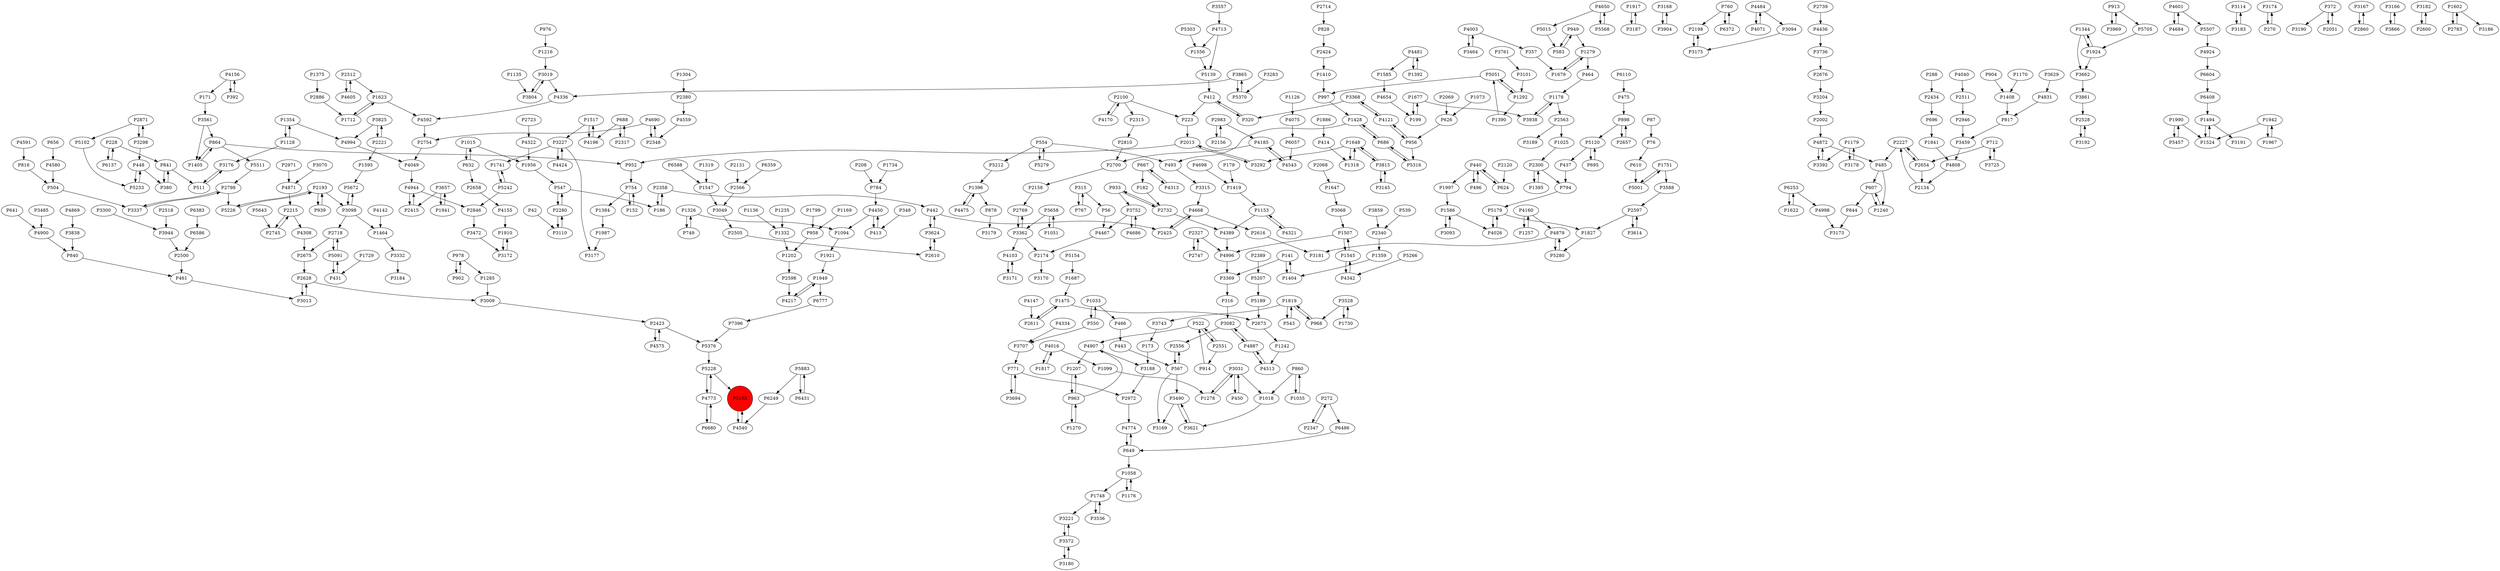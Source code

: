 digraph {
	P1428 -> P493
	P3031 -> P1278
	P1917 -> P3187
	P1319 -> P1547
	P1921 -> P1949
	P2971 -> P4871
	P3572 -> P3180
	P3168 -> P3904
	P3188 -> P2972
	P4389 -> P4996
	P1712 -> P1623
	P667 -> P182
	P3098 -> P1464
	P760 -> P2198
	P1687 -> P1475
	P5303 -> P1556
	P6110 -> P475
	P3761 -> P3101
	P6253 -> P1622
	P6680 -> P4773
	P1242 -> P4513
	P2300 -> P1395
	P3031 -> P1018
	P5280 -> P4879
	P4436 -> P3736
	P4654 -> P199
	P1819 -> P3743
	P504 -> P3337
	P864 -> P5511
	P554 -> P5279
	P5568 -> P4650
	P437 -> P794
	P2327 -> P2747
	P939 -> P2193
	P1344 -> P1924
	P3101 -> P1292
	P2300 -> P794
	P816 -> P504
	P1240 -> P607
	P5705 -> P1924
	P4924 -> P6604
	P357 -> P1679
	P4450 -> P413
	P1216 -> P3019
	P3838 -> P840
	P828 -> P2424
	P2002 -> P4872
	P3082 -> P4887
	P696 -> P1841
	P840 -> P461
	P4879 -> P5280
	P2654 -> P2134
	P5179 -> P4026
	P4121 -> P3368
	P6372 -> P760
	P485 -> P1240
	P2700 -> P2158
	P1494 -> P1524
	P3114 -> P3183
	P3658 -> P3362
	P3227 -> P3177
	P3174 -> P270
	P4871 -> P2215
	P2871 -> P3298
	P2134 -> P2227
	P1033 -> P466
	P1622 -> P6253
	P5376 -> P5228
	P2676 -> P3204
	P3362 -> P2769
	P431 -> P5091
	P2512 -> P4605
	P4170 -> P2100
	P1647 -> P3068
	P6777 -> P7396
	P4944 -> P2415
	P1179 -> P3392
	P5643 -> P2745
	P754 -> P1384
	P4026 -> P5179
	P878 -> P3179
	P3464 -> P4003
	P1990 -> P1524
	P228 -> P6137
	P2227 -> P2654
	P1404 -> P141
	P5139 -> P412
	P1410 -> P997
	P1354 -> P1128
	P4879 -> P3181
	P2221 -> P1595
	P898 -> P2657
	P1987 -> P3177
	P4872 -> P485
	P270 -> P3174
	P1235 -> P1332
	P4690 -> P2348
	P712 -> P2654
	P567 -> P2556
	P6431 -> P5883
	P440 -> P496
	P141 -> P1404
	P2551 -> P914
	P632 -> P2658
	P2423 -> P5376
	P649 -> P1058
	P554 -> P493
	P3204 -> P2002
	P414 -> P1318
	P4994 -> P4049
	P2423 -> P4575
	P1153 -> P4321
	P3049 -> P2505
	P3332 -> P3184
	P4217 -> P1949
	P3485 -> P4900
	P5120 -> P437
	P686 -> P5316
	P3192 -> P2528
	P3572 -> P3221
	P1153 -> P4389
	P1910 -> P3172
	P448 -> P380
	P794 -> P5179
	P547 -> P2280
	P380 -> P841
	P4650 -> P5568
	P179 -> P1419
	P412 -> P223
	P3629 -> P4831
	P4773 -> P6680
	P3621 -> P3490
	P2120 -> P624
	P2227 -> P485
	P1202 -> P2598
	P1679 -> P1279
	P1099 -> P1278
	P4575 -> P2423
	P3662 -> P3861
	P1734 -> P784
	P2754 -> P4049
	P567 -> P3169
	P4650 -> P5015
	P3657 -> P2415
	P1997 -> P1586
	P208 -> P784
	P864 -> P952
	P2563 -> P1025
	P1729 -> P431
	P1956 -> P547
	P1475 -> P2673
	P5207 -> P5189
	P860 -> P1035
	P1058 -> P1748
	P914 -> P522
	P784 -> P4450
	P2946 -> P3459
	P5226 -> P2193
	P496 -> P440
	P2340 -> P1359
	P1941 -> P3657
	P2280 -> P547
	P4484 -> P4071
	P4698 -> P1419
	P2556 -> P567
	P3337 -> P2798
	P3013 -> P2628
	P3031 -> P450
	P1128 -> P3176
	P949 -> P583
	P5266 -> P4342
	P5051 -> P997
	P3165 -> P4540
	P949 -> P1279
	P1396 -> P4475
	P583 -> P949
	P372 -> P3190
	P442 -> P3624
	P1648 -> P3292
	P6408 -> P1494
	P3110 -> P2280
	P2798 -> P3337
	P3070 -> P4871
	P3171 -> P4103
	P904 -> P1408
	P1517 -> P3227
	P860 -> P1018
	P413 -> P4450
	P767 -> P315
	P1051 -> P3658
	P539 -> P2340
	P3093 -> P1586
	P5511 -> P2798
	P3938 -> P1178
	P1018 -> P3621
	P1419 -> P1153
	P4773 -> P5228
	P3175 -> P2198
	P2415 -> P4944
	P1751 -> P3588
	P3221 -> P3572
	P2551 -> P522
	P4075 -> P6057
	P443 -> P567
	P141 -> P3369
	P3528 -> P1730
	P4713 -> P1556
	P2505 -> P2610
	P3490 -> P3621
	P4831 -> P817
	P5316 -> P686
	P3019 -> P4336
	P5189 -> P2673
	P2069 -> P626
	P1524 -> P1494
	P902 -> P978
	P2156 -> P2983
	P667 -> P4313
	P87 -> P76
	P649 -> P4774
	P1025 -> P2300
	P1332 -> P1202
	P4313 -> P667
	P688 -> P2317
	P1405 -> P864
	P522 -> P4907
	P771 -> P2972
	P1292 -> P1390
	P4887 -> P3082
	P1178 -> P3938
	P5091 -> P2718
	P5228 -> P4773
	P288 -> P2434
	P712 -> P3725
	P1817 -> P4016
	P1428 -> P686
	P4944 -> P2846
	P2013 -> P3292
	P4591 -> P816
	P3904 -> P3168
	P4185 -> P4543
	P4605 -> P2512
	P461 -> P3013
	P2810 -> P2700
	P3176 -> P511
	P1886 -> P414
	P6359 -> P2566
	P3536 -> P1748
	P2739 -> P4436
	P6383 -> P6586
	P4196 -> P1517
	P3472 -> P3172
	P440 -> P624
	P4601 -> P4684
	P1094 -> P1921
	P2193 -> P3098
	P3624 -> P442
	P315 -> P56
	P1390 -> P5051
	P3283 -> P5370
	P171 -> P3561
	P3362 -> P4103
	P3082 -> P2556
	P3172 -> P1910
	P2358 -> P186
	P963 -> P4907
	P1304 -> P2380
	P841 -> P380
	P844 -> P3173
	P475 -> P898
	P2424 -> P1410
	P5015 -> P583
	P2611 -> P1475
	P1178 -> P2563
	P4185 -> P2700
	P610 -> P5001
	P2563 -> P3189
	P3614 -> P2597
	P392 -> P4156
	P624 -> P440
	P4342 -> P1545
	P2747 -> P2327
	P5228 -> P3165
	P6486 -> P649
	P1384 -> P1987
	P4872 -> P3392
	P2317 -> P688
	P1819 -> P968
	P3865 -> P4336
	P3167 -> P2860
	P485 -> P607
	P6586 -> P2500
	P4869 -> P3838
	P2215 -> P2745
	P2657 -> P898
	P4016 -> P1099
	P607 -> P844
	P1207 -> P963
	P4156 -> P392
	P1751 -> P5001
	P2654 -> P2227
	P997 -> P1428
	P2348 -> P4690
	P2528 -> P3192
	P1464 -> P3332
	P1547 -> P3049
	P550 -> P1033
	P3098 -> P2718
	P3944 -> P2500
	P6588 -> P1547
	P5883 -> P6249
	P695 -> P5120
	P448 -> P5233
	P5233 -> P448
	P1677 -> P199
	P3166 -> P3866
	P4543 -> P4185
	P2013 -> P952
	P3752 -> P4686
	P4686 -> P3752
	P3736 -> P2676
	P4040 -> P2511
	P686 -> P1428
	P1924 -> P1344
	P1058 -> P1176
	P543 -> P1819
	P2714 -> P828
	P3298 -> P2871
	P2100 -> P4170
	P2215 -> P4308
	P6604 -> P6408
	P2610 -> P3624
	P4601 -> P5507
	P607 -> P1240
	P348 -> P413
	P1318 -> P1648
	P963 -> P1207
	P3969 -> P913
	P2511 -> P2946
	P3094 -> P3175
	P4774 -> P649
	P2518 -> P3944
	P76 -> P610
	P3825 -> P2221
	P1799 -> P958
	P2718 -> P2675
	P42 -> P3110
	P3392 -> P4872
	P3362 -> P2174
	P2598 -> P4217
	P4334 -> P3707
	P4103 -> P3171
	P3368 -> P320
	P2434 -> P696
	P3815 -> P1648
	P1292 -> P5051
	P5242 -> P1741
	P2860 -> P3167
	P2745 -> P2215
	P3490 -> P3169
	P1748 -> P3536
	P952 -> P754
	P2500 -> P461
	P442 -> P2425
	P1556 -> P5139
	P3145 -> P3815
	P626 -> P956
	P3859 -> P2340
	P817 -> P3459
	P5212 -> P1396
	P864 -> P1405
	P5279 -> P554
	P5883 -> P6431
	P3588 -> P2597
	P1279 -> P464
	P1015 -> P632
	P1949 -> P6777
	P1326 -> P749
	P3298 -> P448
	P2871 -> P5102
	P5120 -> P695
	P1924 -> P3662
	P5154 -> P1687
	P1170 -> P1408
	P933 -> P2732
	P6253 -> P4998
	P2628 -> P3013
	P4900 -> P840
	P1326 -> P1094
	P2193 -> P939
	P3183 -> P3114
	P3725 -> P712
	P1595 -> P5672
	P1648 -> P1318
	P2983 -> P4185
	P522 -> P2551
	P3752 -> P4467
	P3557 -> P4713
	P554 -> P5212
	P1126 -> P4075
	P1176 -> P1058
	P320 -> P412
	P1136 -> P1332
	P1748 -> P3221
	P1015 -> P1956
	P2983 -> P2156
	P1545 -> P4342
	P2380 -> P4559
	P1827 -> P5280
	P4142 -> P1464
	P1942 -> P1967
	P1949 -> P4217
	P1677 -> P3938
	P688 -> P4196
	P4484 -> P3094
	P3528 -> P968
	P3182 -> P2600
	P2280 -> P3110
	P5179 -> P1827
	P2886 -> P1712
	P2198 -> P3175
	P4580 -> P504
	P4684 -> P4601
	P7396 -> P5376
	P315 -> P767
	P4424 -> P3227
	P2798 -> P5226
	P978 -> P902
	P511 -> P3176
	P152 -> P754
	P3180 -> P3572
	P2769 -> P3362
	P4592 -> P2754
	P3743 -> P173
	P978 -> P1285
	P4559 -> P2348
	P1494 -> P3191
	P272 -> P6486
	P2425 -> P4668
	P4071 -> P4484
	P1475 -> P2611
	P5457 -> P1990
	P2158 -> P2769
	P2221 -> P3825
	P1033 -> P550
	P3459 -> P4808
	P186 -> P2358
	P5370 -> P3865
	P3658 -> P1051
	P656 -> P4580
	P5507 -> P4924
	P3707 -> P771
	P1344 -> P3662
	P1942 -> P1524
	P3815 -> P3145
	P1395 -> P2300
	P2846 -> P3472
	P5051 -> P1292
	P956 -> P4121
	P2616 -> P3181
	P1602 -> P2783
	P1135 -> P3804
	P760 -> P6372
	P4907 -> P1207
	P372 -> P2051
	P4003 -> P357
	P493 -> P3315
	P3861 -> P2528
	P567 -> P3490
	P1841 -> P4808
	P3694 -> P771
	P3561 -> P1405
	P4049 -> P4944
	P1169 -> P958
	P1359 -> P1404
	P4322 -> P1956
	P1586 -> P4026
	P898 -> P5120
	P464 -> P1178
	P5242 -> P2846
	P6249 -> P4540
	P4160 -> P1257
	P1517 -> P4196
	P5102 -> P5233
	P4147 -> P2611
	P1408 -> P817
	P2972 -> P4774
	P2597 -> P1827
	P3098 -> P5672
	P2358 -> P442
	P1285 -> P3009
	P4513 -> P4887
	P1585 -> P4654
	P4808 -> P2134
	P1545 -> P1507
	P228 -> P841
	P4907 -> P3188
	P2100 -> P2315
	P1507 -> P4996
	P4996 -> P3369
	P2131 -> P2566
	P2723 -> P4322
	P3866 -> P3166
	P1623 -> P4592
	P5001 -> P1751
	P3657 -> P1941
	P963 -> P1270
	P1270 -> P963
	P2100 -> P223
	P3068 -> P1507
	P749 -> P1326
	P412 -> P320
	P956 -> P5316
	P1648 -> P3815
	P1392 -> P4481
	P2732 -> P933
	P754 -> P152
	P3865 -> P5370
	P466 -> P443
	P1279 -> P1679
	P4121 -> P956
	P1602 -> P3186
	P4016 -> P1817
	P4481 -> P1392
	P547 -> P186
	P1741 -> P5242
	P2051 -> P372
	P913 -> P5705
	P1819 -> P543
	P173 -> P3188
	P5091 -> P431
	P2193 -> P5226
	P1035 -> P860
	P3009 -> P2423
	P2718 -> P5091
	P2068 -> P1647
	P1375 -> P2886
	P4668 -> P2616
	P2512 -> P1623
	P968 -> P1819
	P550 -> P3707
	P2732 -> P4389
	P1278 -> P3031
	P272 -> P2347
	P3369 -> P316
	P4160 -> P4879
	P1179 -> P3178
	P3292 -> P2013
	P3227 -> P1741
	P2658 -> P4155
	P1128 -> P1354
	P2347 -> P272
	P771 -> P3694
	P958 -> P1202
	P182 -> P2732
	P4450 -> P1094
	P450 -> P3031
	P913 -> P3969
	P3804 -> P3019
	P4321 -> P1153
	P1990 -> P5457
	P4690 -> P2754
	P3019 -> P3804
	P3187 -> P1917
	P3561 -> P864
	P199 -> P1677
	P976 -> P1216
	P4003 -> P3464
	P1257 -> P4160
	P4481 -> P1585
	P56 -> P4467
	P4713 -> P5139
	P6137 -> P228
	P2600 -> P3182
	P4336 -> P4592
	P2566 -> P3049
	P316 -> P3082
	P2389 -> P5207
	P4540 -> P3165
	P4156 -> P171
	P3178 -> P1179
	P2174 -> P3170
	P3227 -> P4424
	P1623 -> P1712
	P3315 -> P4668
	P933 -> P3752
	P1507 -> P1545
	P4668 -> P2425
	P1586 -> P3093
	P841 -> P511
	P1354 -> P4994
	P3825 -> P4994
	P2675 -> P2628
	P440 -> P1997
	P2673 -> P1242
	P2315 -> P2810
	P2327 -> P4996
	P641 -> P4900
	P3624 -> P2610
	P1730 -> P3528
	P1396 -> P878
	P2783 -> P1602
	P223 -> P2013
	P2597 -> P3614
	P4887 -> P4513
	P1967 -> P1942
	P1073 -> P626
	P6057 -> P4543
	P4998 -> P3173
	P3368 -> P4121
	P5672 -> P3098
	P632 -> P1015
	P2628 -> P3009
	P4308 -> P2675
	P3300 -> P3944
	P4155 -> P1910
	P4467 -> P2174
	P4475 -> P1396
	P3165 [shape=circle]
	P3165 [style=filled]
	P3165 [fillcolor=red]
}
